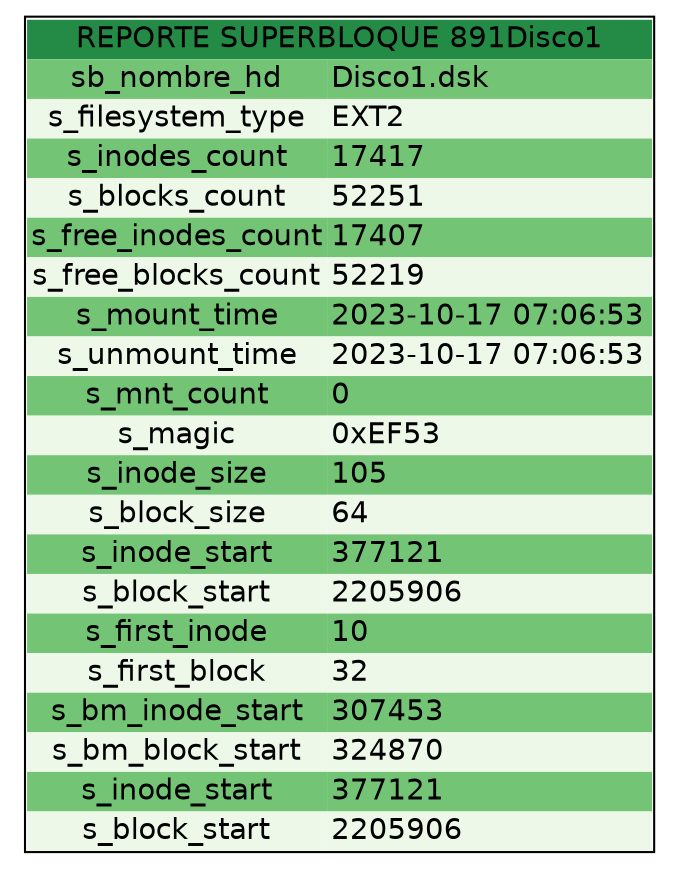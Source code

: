 digraph {

  node [ shape=none fontname=Helvetica ]

  n1 [ label = <
<table cellspacing="0" border="1">
  <tr>
<td colspan="2" bgcolor="#238b45" border="0" width="300px">REPORTE SUPERBLOQUE 891Disco1</td>
</tr>
<tr>
<td bgcolor="#74c476" border="0">sb_nombre_hd</td>
<td bgcolor="#74c476" border="0" align="left">Disco1.dsk</td>
</tr>
<tr>
<td bgcolor="#edf8e9" border="0">s_filesystem_type</td>
<td bgcolor="#edf8e9" border="0" align="left">EXT2</td>
</tr>
<tr>
<td bgcolor="#74c476" border="0">s_inodes_count</td>
<td bgcolor="#74c476" border="0" align="left">17417</td>
</tr>
<tr>
<td bgcolor="#edf8e9" border="0">s_blocks_count</td>
<td bgcolor="#edf8e9" border="0" align="left">52251</td>
</tr>
<tr>
<td bgcolor="#74c476" border="0">s_free_inodes_count</td>
<td bgcolor="#74c476" border="0" align="left">17407</td>
</tr>
<tr>
<td bgcolor="#edf8e9" border="0">s_free_blocks_count</td>
<td bgcolor="#edf8e9" border="0" align="left">52219</td>
</tr>
<tr>
<td bgcolor="#74c476" border="0">s_mount_time</td>
<td bgcolor="#74c476" border="0" align="left">2023-10-17 07:06:53</td>
</tr>
<tr>
<td bgcolor="#edf8e9" border="0">s_unmount_time</td>
<td bgcolor="#edf8e9" border="0" align="left">2023-10-17 07:06:53</td>
</tr>
<tr>
<td bgcolor="#74c476" border="0">s_mnt_count</td>
<td bgcolor="#74c476" border="0" align="left">0</td>
</tr>
<tr>
<td bgcolor="#edf8e9" border="0" >s_magic</td>
<td bgcolor="#edf8e9" border="0" align="left">0xEF53</td>
</tr>
<tr>
<td bgcolor="#74c476" border="0" >s_inode_size</td>
<td bgcolor="#74c476" border="0" align="left">105</td>
</tr>
<tr>
<td bgcolor="#edf8e9" border="0">s_block_size</td>
<td bgcolor="#edf8e9" border="0" align="left">64</td>
</tr>
<tr>
<td bgcolor="#74c476" border="0">s_inode_start</td>
<td bgcolor="#74c476" border="0" align="left">377121</td>
</tr>
<tr>
<td bgcolor="#edf8e9" border="0">s_block_start</td>
<td bgcolor="#edf8e9" border="0" align="left">2205906</td>
</tr>
<tr>
<td bgcolor="#74c476" border="0">s_first_inode</td>
<td bgcolor="#74c476" border="0" align="left">10</td>
</tr>
<tr>
<td bgcolor="#edf8e9" border="0">s_first_block</td>
<td bgcolor="#edf8e9" border="0" align="left">32</td>
</tr>
<tr>
<td bgcolor="#74c476" border="0">s_bm_inode_start</td>
<td bgcolor="#74c476" border="0" align="left">307453</td>
</tr>
<tr>
<td bgcolor="#edf8e9" border="0">s_bm_block_start</td>
<td bgcolor="#edf8e9" border="0" align="left">324870</td>
</tr>
<tr>
<td bgcolor="#74c476" border="0">s_inode_start</td>
<td bgcolor="#74c476" border="0" align="left">377121</td>
</tr>
<tr>
<td bgcolor="#edf8e9" border="0">s_block_start</td>
<td bgcolor="#edf8e9" border="0" align="left">2205906</td>
</tr>
</table>
  > ]
}
